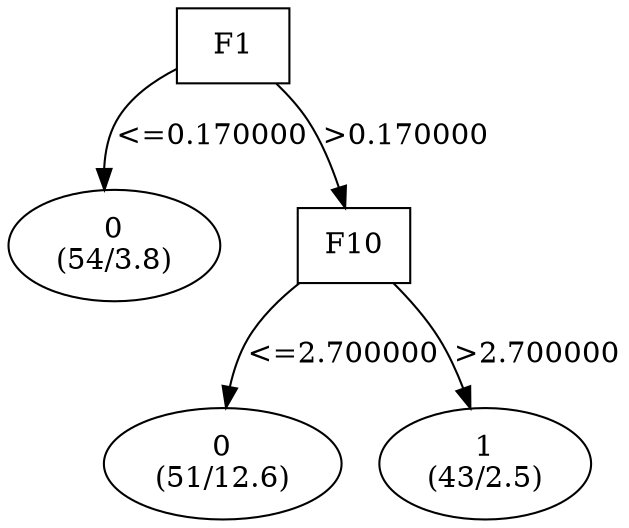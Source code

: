 digraph YaDT {
n0 [ shape=box, label="F1\n"]
n0 -> n1 [label="<=0.170000"]
n1 [ shape=ellipse, label="0\n(54/3.8)"]
n0 -> n2 [label=">0.170000"]
n2 [ shape=box, label="F10\n"]
n2 -> n3 [label="<=2.700000"]
n3 [ shape=ellipse, label="0\n(51/12.6)"]
n2 -> n4 [label=">2.700000"]
n4 [ shape=ellipse, label="1\n(43/2.5)"]
}
